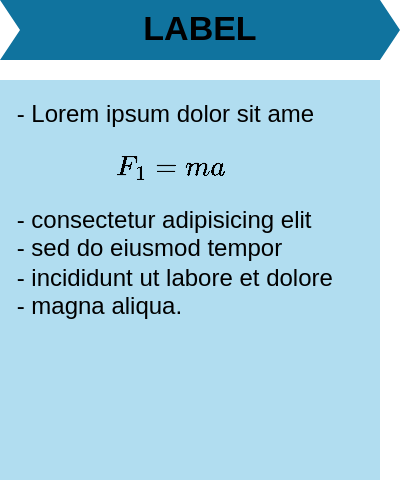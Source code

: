<mxfile version="24.3.0" type="github">
  <diagram name="第 1 页" id="dycVWkmTq3fJPq3QGP8Y">
    <mxGraphModel dx="1434" dy="726" grid="1" gridSize="10" guides="1" tooltips="1" connect="1" arrows="1" fold="1" page="1" pageScale="1" pageWidth="827" pageHeight="1169" math="1" shadow="0">
      <root>
        <mxCell id="0" />
        <mxCell id="1" parent="0" />
        <mxCell id="tLj4XZaMaifpu11kZpsr-40" value="LABEL" style="shape=step;perimeter=stepPerimeter;whiteSpace=wrap;html=1;fixedSize=1;size=10;fillColor=#10739E;strokeColor=none;fontSize=17;fontStyle=1;align=center;" vertex="1" parent="1">
          <mxGeometry x="50" y="90" width="200" height="30" as="geometry" />
        </mxCell>
        <mxCell id="tLj4XZaMaifpu11kZpsr-41" value="&amp;nbsp;- Lorem ipsum dolor sit ame$$F_1=ma$$&lt;div&gt;&amp;nbsp;- consectetur adipisicing elit&lt;br&gt;&amp;nbsp;- sed do eiusmod tempor&lt;br&gt;&amp;nbsp;- incididunt ut labore et dolore&lt;br&gt;&amp;nbsp;- magna aliqua.&lt;/div&gt;" style="shape=rect;fillColor=#B1DDF0;strokeColor=none;fontSize=12;html=1;whiteSpace=wrap;align=left;verticalAlign=top;spacing=5;" vertex="1" parent="1">
          <mxGeometry x="50" y="130" width="190" height="200" as="geometry" />
        </mxCell>
      </root>
    </mxGraphModel>
  </diagram>
</mxfile>
